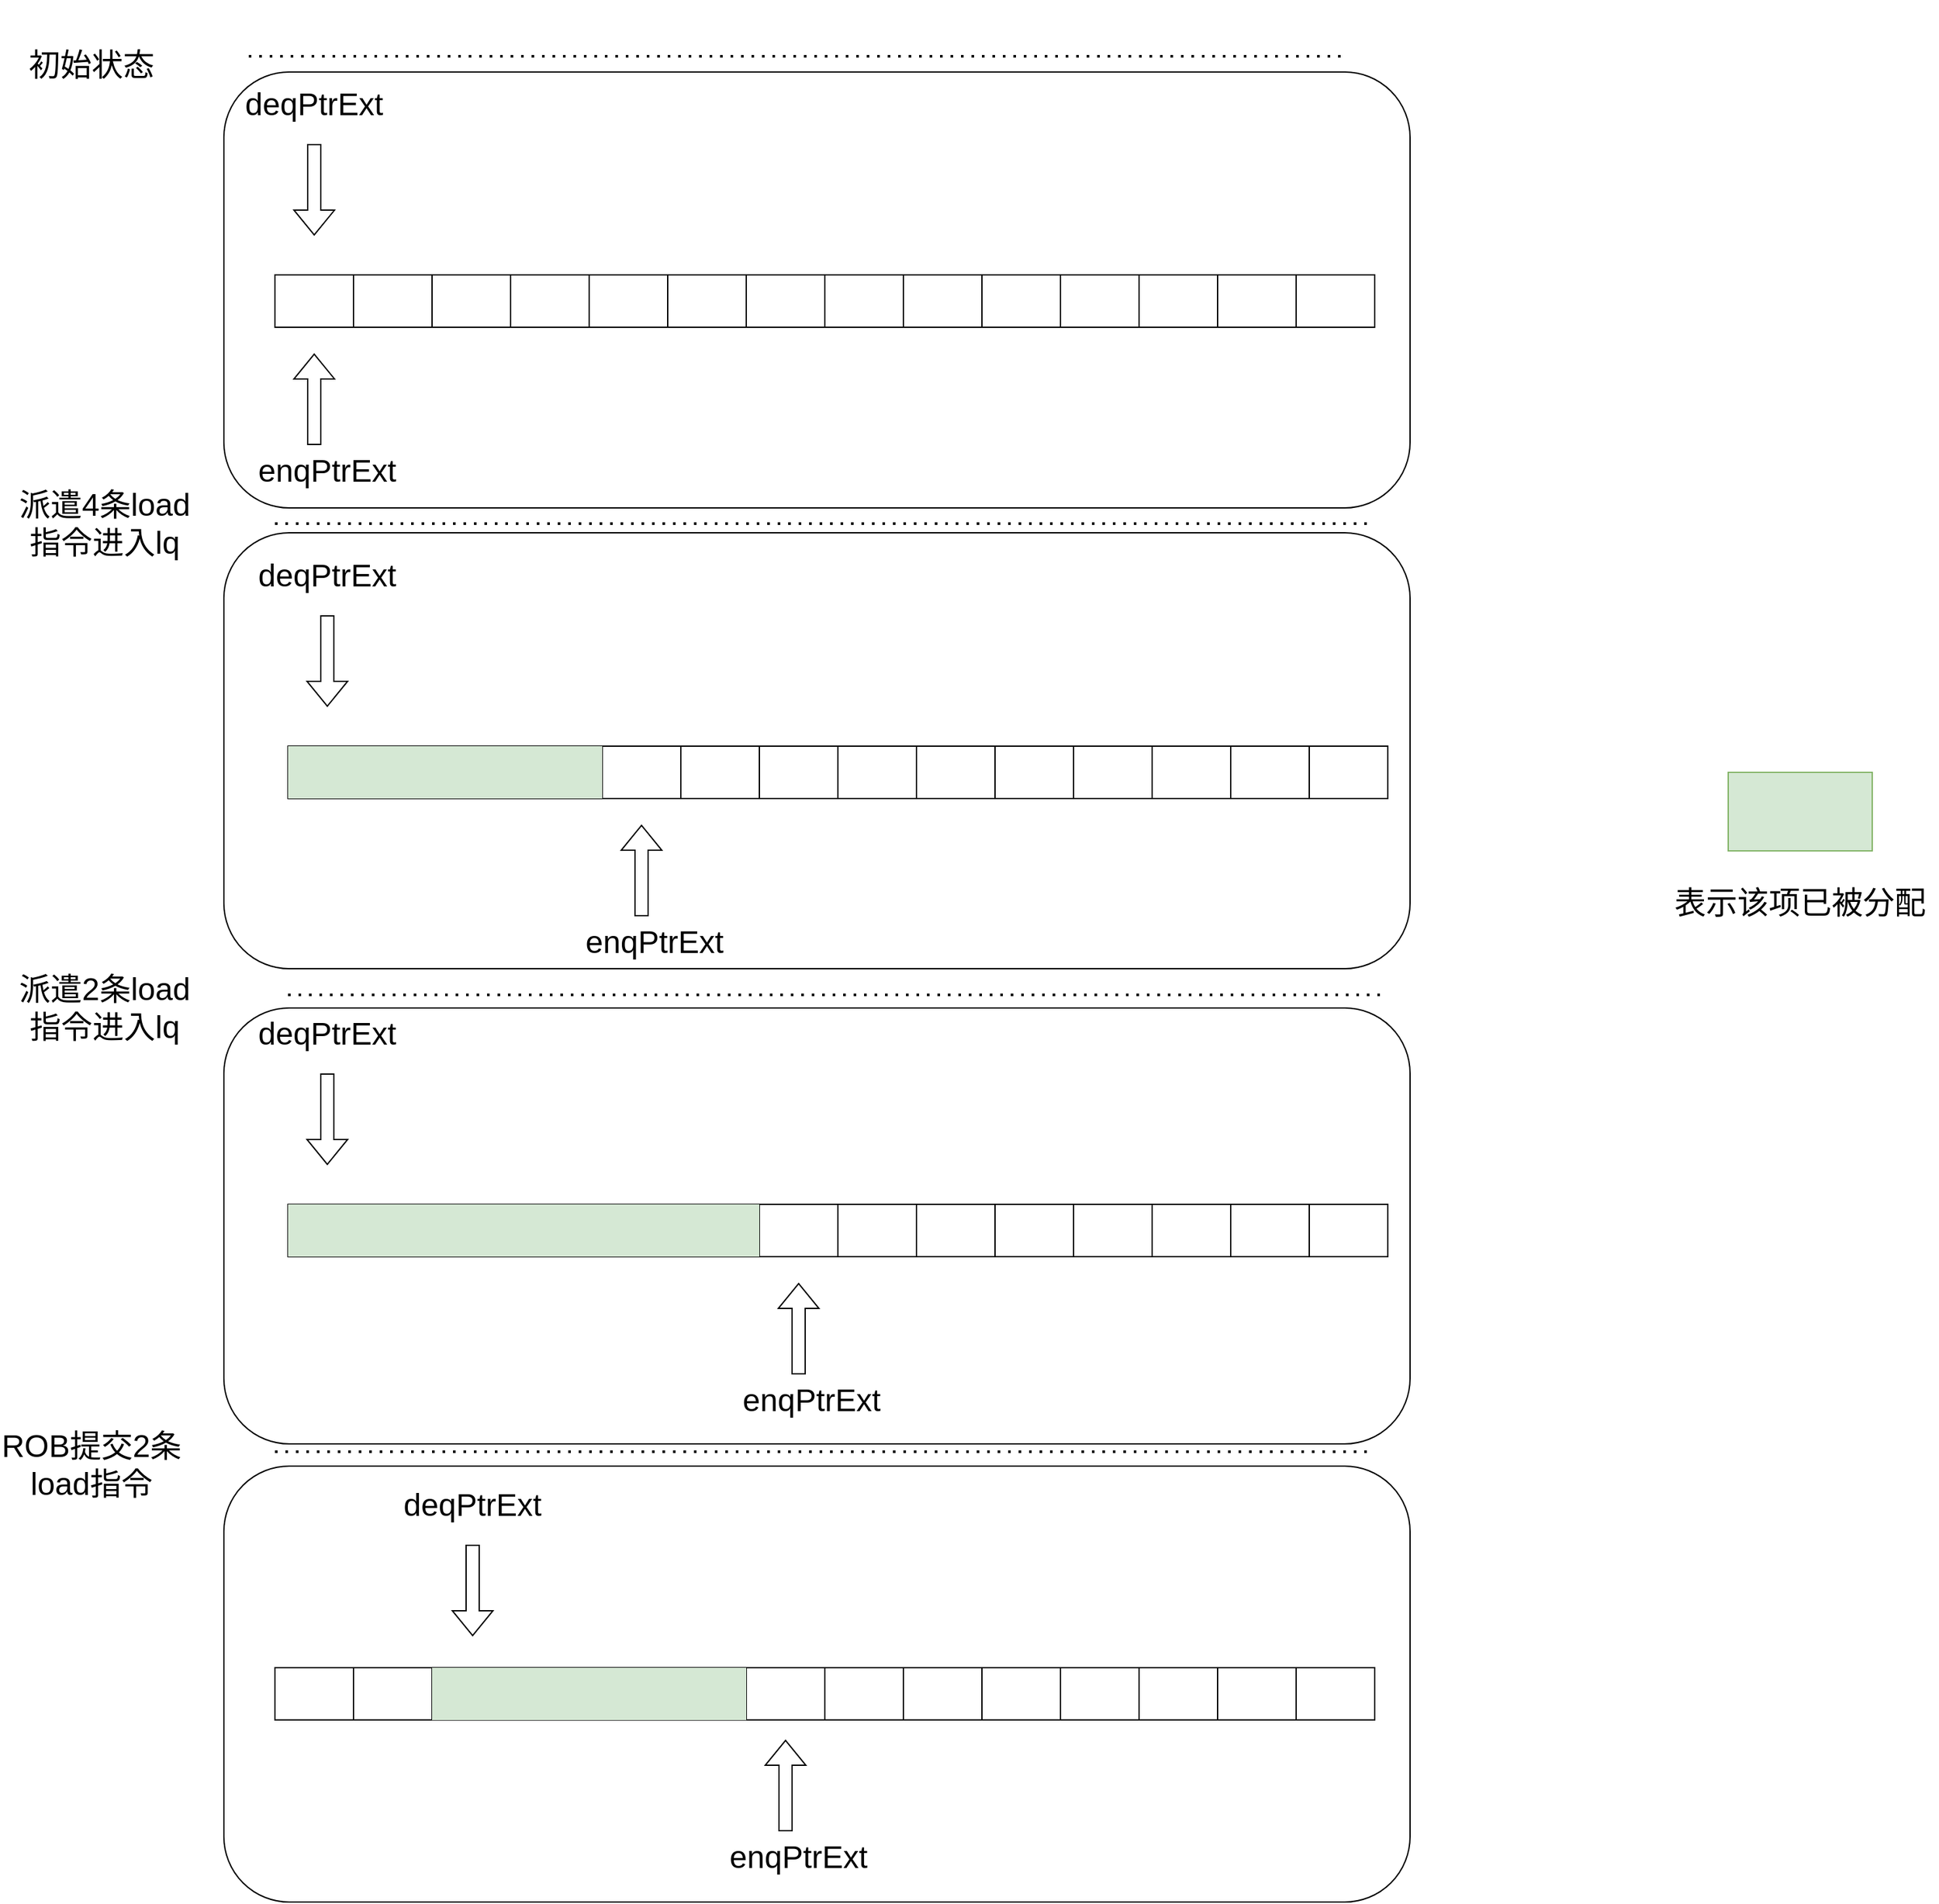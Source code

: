 <mxfile version="20.3.5" type="github">
  <diagram id="Lsw_fDYgIpaV166v-fXl" name="第 1 页">
    <mxGraphModel dx="2946" dy="1591" grid="0" gridSize="10" guides="1" tooltips="1" connect="1" arrows="1" fold="1" page="1" pageScale="1" pageWidth="2339" pageHeight="3300" math="0" shadow="0">
      <root>
        <mxCell id="0" />
        <mxCell id="1" parent="0" />
        <mxCell id="ylRBxWlj7SwvqX3XVw_r-153" value="" style="rounded=1;whiteSpace=wrap;html=1;fontSize=24;" vertex="1" parent="1">
          <mxGeometry x="361" y="1230" width="906" height="333" as="geometry" />
        </mxCell>
        <mxCell id="ylRBxWlj7SwvqX3XVw_r-152" value="" style="rounded=1;whiteSpace=wrap;html=1;fontSize=24;" vertex="1" parent="1">
          <mxGeometry x="361" y="880" width="906" height="333" as="geometry" />
        </mxCell>
        <mxCell id="ylRBxWlj7SwvqX3XVw_r-151" value="" style="rounded=1;whiteSpace=wrap;html=1;fontSize=24;" vertex="1" parent="1">
          <mxGeometry x="361" y="517" width="906" height="333" as="geometry" />
        </mxCell>
        <mxCell id="ylRBxWlj7SwvqX3XVw_r-150" value="" style="rounded=1;whiteSpace=wrap;html=1;fontSize=24;" vertex="1" parent="1">
          <mxGeometry x="361" y="165" width="906" height="333" as="geometry" />
        </mxCell>
        <mxCell id="ylRBxWlj7SwvqX3XVw_r-14" value="" style="shape=table;startSize=0;container=1;collapsible=0;childLayout=tableLayout;" vertex="1" parent="1">
          <mxGeometry x="400" y="320" width="840" height="40" as="geometry" />
        </mxCell>
        <mxCell id="ylRBxWlj7SwvqX3XVw_r-15" value="" style="shape=tableRow;horizontal=0;startSize=0;swimlaneHead=0;swimlaneBody=0;top=0;left=0;bottom=0;right=0;collapsible=0;dropTarget=0;fillColor=none;points=[[0,0.5],[1,0.5]];portConstraint=eastwest;" vertex="1" parent="ylRBxWlj7SwvqX3XVw_r-14">
          <mxGeometry width="840" height="40" as="geometry" />
        </mxCell>
        <mxCell id="ylRBxWlj7SwvqX3XVw_r-16" value="" style="shape=partialRectangle;html=1;whiteSpace=wrap;connectable=0;overflow=hidden;fillColor=none;top=0;left=0;bottom=0;right=0;pointerEvents=1;" vertex="1" parent="ylRBxWlj7SwvqX3XVw_r-15">
          <mxGeometry width="60" height="40" as="geometry">
            <mxRectangle width="60" height="40" as="alternateBounds" />
          </mxGeometry>
        </mxCell>
        <mxCell id="ylRBxWlj7SwvqX3XVw_r-17" value="" style="shape=partialRectangle;html=1;whiteSpace=wrap;connectable=0;overflow=hidden;fillColor=none;top=0;left=0;bottom=0;right=0;pointerEvents=1;" vertex="1" parent="ylRBxWlj7SwvqX3XVw_r-15">
          <mxGeometry x="60" width="60" height="40" as="geometry">
            <mxRectangle width="60" height="40" as="alternateBounds" />
          </mxGeometry>
        </mxCell>
        <mxCell id="ylRBxWlj7SwvqX3XVw_r-18" value="" style="shape=partialRectangle;html=1;whiteSpace=wrap;connectable=0;overflow=hidden;fillColor=none;top=0;left=0;bottom=0;right=0;pointerEvents=1;" vertex="1" parent="ylRBxWlj7SwvqX3XVw_r-15">
          <mxGeometry x="120" width="60" height="40" as="geometry">
            <mxRectangle width="60" height="40" as="alternateBounds" />
          </mxGeometry>
        </mxCell>
        <mxCell id="ylRBxWlj7SwvqX3XVw_r-19" value="" style="shape=partialRectangle;html=1;whiteSpace=wrap;connectable=0;overflow=hidden;fillColor=none;top=0;left=0;bottom=0;right=0;pointerEvents=1;" vertex="1" parent="ylRBxWlj7SwvqX3XVw_r-15">
          <mxGeometry x="180" width="60" height="40" as="geometry">
            <mxRectangle width="60" height="40" as="alternateBounds" />
          </mxGeometry>
        </mxCell>
        <mxCell id="ylRBxWlj7SwvqX3XVw_r-20" value="" style="shape=partialRectangle;html=1;whiteSpace=wrap;connectable=0;overflow=hidden;fillColor=none;top=0;left=0;bottom=0;right=0;pointerEvents=1;" vertex="1" parent="ylRBxWlj7SwvqX3XVw_r-15">
          <mxGeometry x="240" width="60" height="40" as="geometry">
            <mxRectangle width="60" height="40" as="alternateBounds" />
          </mxGeometry>
        </mxCell>
        <mxCell id="ylRBxWlj7SwvqX3XVw_r-21" value="" style="shape=partialRectangle;html=1;whiteSpace=wrap;connectable=0;overflow=hidden;fillColor=none;top=0;left=0;bottom=0;right=0;pointerEvents=1;" vertex="1" parent="ylRBxWlj7SwvqX3XVw_r-15">
          <mxGeometry x="300" width="60" height="40" as="geometry">
            <mxRectangle width="60" height="40" as="alternateBounds" />
          </mxGeometry>
        </mxCell>
        <mxCell id="ylRBxWlj7SwvqX3XVw_r-22" value="" style="shape=partialRectangle;html=1;whiteSpace=wrap;connectable=0;overflow=hidden;fillColor=none;top=0;left=0;bottom=0;right=0;pointerEvents=1;" vertex="1" parent="ylRBxWlj7SwvqX3XVw_r-15">
          <mxGeometry x="360" width="60" height="40" as="geometry">
            <mxRectangle width="60" height="40" as="alternateBounds" />
          </mxGeometry>
        </mxCell>
        <mxCell id="ylRBxWlj7SwvqX3XVw_r-23" value="" style="shape=partialRectangle;html=1;whiteSpace=wrap;connectable=0;overflow=hidden;fillColor=none;top=0;left=0;bottom=0;right=0;pointerEvents=1;" vertex="1" parent="ylRBxWlj7SwvqX3XVw_r-15">
          <mxGeometry x="420" width="60" height="40" as="geometry">
            <mxRectangle width="60" height="40" as="alternateBounds" />
          </mxGeometry>
        </mxCell>
        <mxCell id="ylRBxWlj7SwvqX3XVw_r-24" value="" style="shape=partialRectangle;html=1;whiteSpace=wrap;connectable=0;overflow=hidden;fillColor=none;top=0;left=0;bottom=0;right=0;pointerEvents=1;" vertex="1" parent="ylRBxWlj7SwvqX3XVw_r-15">
          <mxGeometry x="480" width="60" height="40" as="geometry">
            <mxRectangle width="60" height="40" as="alternateBounds" />
          </mxGeometry>
        </mxCell>
        <mxCell id="ylRBxWlj7SwvqX3XVw_r-25" value="" style="shape=partialRectangle;html=1;whiteSpace=wrap;connectable=0;overflow=hidden;fillColor=none;top=0;left=0;bottom=0;right=0;pointerEvents=1;" vertex="1" parent="ylRBxWlj7SwvqX3XVw_r-15">
          <mxGeometry x="540" width="60" height="40" as="geometry">
            <mxRectangle width="60" height="40" as="alternateBounds" />
          </mxGeometry>
        </mxCell>
        <mxCell id="ylRBxWlj7SwvqX3XVw_r-26" value="" style="shape=partialRectangle;html=1;whiteSpace=wrap;connectable=0;overflow=hidden;fillColor=none;top=0;left=0;bottom=0;right=0;pointerEvents=1;" vertex="1" parent="ylRBxWlj7SwvqX3XVw_r-15">
          <mxGeometry x="600" width="60" height="40" as="geometry">
            <mxRectangle width="60" height="40" as="alternateBounds" />
          </mxGeometry>
        </mxCell>
        <mxCell id="ylRBxWlj7SwvqX3XVw_r-27" value="" style="shape=partialRectangle;html=1;whiteSpace=wrap;connectable=0;overflow=hidden;fillColor=none;top=0;left=0;bottom=0;right=0;pointerEvents=1;" vertex="1" parent="ylRBxWlj7SwvqX3XVw_r-15">
          <mxGeometry x="660" width="60" height="40" as="geometry">
            <mxRectangle width="60" height="40" as="alternateBounds" />
          </mxGeometry>
        </mxCell>
        <mxCell id="ylRBxWlj7SwvqX3XVw_r-28" value="" style="shape=partialRectangle;html=1;whiteSpace=wrap;connectable=0;overflow=hidden;fillColor=none;top=0;left=0;bottom=0;right=0;pointerEvents=1;" vertex="1" parent="ylRBxWlj7SwvqX3XVw_r-15">
          <mxGeometry x="720" width="60" height="40" as="geometry">
            <mxRectangle width="60" height="40" as="alternateBounds" />
          </mxGeometry>
        </mxCell>
        <mxCell id="ylRBxWlj7SwvqX3XVw_r-29" value="" style="shape=partialRectangle;html=1;whiteSpace=wrap;connectable=0;overflow=hidden;fillColor=none;top=0;left=0;bottom=0;right=0;pointerEvents=1;" vertex="1" parent="ylRBxWlj7SwvqX3XVw_r-15">
          <mxGeometry x="780" width="60" height="40" as="geometry">
            <mxRectangle width="60" height="40" as="alternateBounds" />
          </mxGeometry>
        </mxCell>
        <mxCell id="ylRBxWlj7SwvqX3XVw_r-30" value="" style="shape=flexArrow;endArrow=classic;html=1;rounded=0;" edge="1" parent="1">
          <mxGeometry width="50" height="50" relative="1" as="geometry">
            <mxPoint x="430" y="450" as="sourcePoint" />
            <mxPoint x="430" y="380" as="targetPoint" />
          </mxGeometry>
        </mxCell>
        <mxCell id="ylRBxWlj7SwvqX3XVw_r-31" value="&lt;font style=&quot;font-size: 24px;&quot;&gt;enqPtrExt&lt;/font&gt;" style="text;html=1;strokeColor=none;fillColor=none;align=center;verticalAlign=middle;whiteSpace=wrap;rounded=0;" vertex="1" parent="1">
          <mxGeometry x="380" y="450" width="120" height="40" as="geometry" />
        </mxCell>
        <mxCell id="ylRBxWlj7SwvqX3XVw_r-35" value="" style="group" vertex="1" connectable="0" parent="1">
          <mxGeometry x="370" y="170" width="120" height="120" as="geometry" />
        </mxCell>
        <mxCell id="ylRBxWlj7SwvqX3XVw_r-33" value="" style="shape=flexArrow;endArrow=classic;html=1;rounded=0;fontSize=24;" edge="1" parent="ylRBxWlj7SwvqX3XVw_r-35">
          <mxGeometry width="50" height="50" relative="1" as="geometry">
            <mxPoint x="60" y="50" as="sourcePoint" />
            <mxPoint x="60" y="120" as="targetPoint" />
          </mxGeometry>
        </mxCell>
        <mxCell id="ylRBxWlj7SwvqX3XVw_r-34" value="&lt;font style=&quot;font-size: 24px;&quot;&gt;deqPtrExt&lt;/font&gt;" style="text;html=1;strokeColor=none;fillColor=none;align=center;verticalAlign=middle;whiteSpace=wrap;rounded=0;" vertex="1" parent="ylRBxWlj7SwvqX3XVw_r-35">
          <mxGeometry width="120" height="40" as="geometry" />
        </mxCell>
        <mxCell id="ylRBxWlj7SwvqX3XVw_r-36" value="" style="shape=table;startSize=0;container=1;collapsible=0;childLayout=tableLayout;" vertex="1" parent="1">
          <mxGeometry x="410" y="680" width="840" height="40" as="geometry" />
        </mxCell>
        <mxCell id="ylRBxWlj7SwvqX3XVw_r-37" value="" style="shape=tableRow;horizontal=0;startSize=0;swimlaneHead=0;swimlaneBody=0;top=0;left=0;bottom=0;right=0;collapsible=0;dropTarget=0;fillColor=none;points=[[0,0.5],[1,0.5]];portConstraint=eastwest;" vertex="1" parent="ylRBxWlj7SwvqX3XVw_r-36">
          <mxGeometry width="840" height="40" as="geometry" />
        </mxCell>
        <mxCell id="ylRBxWlj7SwvqX3XVw_r-38" value="" style="shape=partialRectangle;html=1;whiteSpace=wrap;connectable=0;overflow=hidden;fillColor=#d5e8d4;top=0;left=0;bottom=0;right=0;pointerEvents=1;strokeColor=#82b366;" vertex="1" parent="ylRBxWlj7SwvqX3XVw_r-37">
          <mxGeometry width="60" height="40" as="geometry">
            <mxRectangle width="60" height="40" as="alternateBounds" />
          </mxGeometry>
        </mxCell>
        <mxCell id="ylRBxWlj7SwvqX3XVw_r-39" value="" style="shape=partialRectangle;html=1;whiteSpace=wrap;connectable=0;overflow=hidden;fillColor=#d5e8d4;top=0;left=0;bottom=0;right=0;pointerEvents=1;strokeColor=#82b366;" vertex="1" parent="ylRBxWlj7SwvqX3XVw_r-37">
          <mxGeometry x="60" width="60" height="40" as="geometry">
            <mxRectangle width="60" height="40" as="alternateBounds" />
          </mxGeometry>
        </mxCell>
        <mxCell id="ylRBxWlj7SwvqX3XVw_r-40" value="" style="shape=partialRectangle;html=1;whiteSpace=wrap;connectable=0;overflow=hidden;fillColor=#d5e8d4;top=0;left=0;bottom=0;right=0;pointerEvents=1;strokeColor=#82b366;" vertex="1" parent="ylRBxWlj7SwvqX3XVw_r-37">
          <mxGeometry x="120" width="60" height="40" as="geometry">
            <mxRectangle width="60" height="40" as="alternateBounds" />
          </mxGeometry>
        </mxCell>
        <mxCell id="ylRBxWlj7SwvqX3XVw_r-41" value="" style="shape=partialRectangle;html=1;whiteSpace=wrap;connectable=0;overflow=hidden;fillColor=#d5e8d4;top=0;left=0;bottom=0;right=0;pointerEvents=1;strokeColor=#82b366;" vertex="1" parent="ylRBxWlj7SwvqX3XVw_r-37">
          <mxGeometry x="180" width="60" height="40" as="geometry">
            <mxRectangle width="60" height="40" as="alternateBounds" />
          </mxGeometry>
        </mxCell>
        <mxCell id="ylRBxWlj7SwvqX3XVw_r-42" value="" style="shape=partialRectangle;html=1;whiteSpace=wrap;connectable=0;overflow=hidden;fillColor=none;top=0;left=0;bottom=0;right=0;pointerEvents=1;" vertex="1" parent="ylRBxWlj7SwvqX3XVw_r-37">
          <mxGeometry x="240" width="60" height="40" as="geometry">
            <mxRectangle width="60" height="40" as="alternateBounds" />
          </mxGeometry>
        </mxCell>
        <mxCell id="ylRBxWlj7SwvqX3XVw_r-43" value="" style="shape=partialRectangle;html=1;whiteSpace=wrap;connectable=0;overflow=hidden;fillColor=none;top=0;left=0;bottom=0;right=0;pointerEvents=1;" vertex="1" parent="ylRBxWlj7SwvqX3XVw_r-37">
          <mxGeometry x="300" width="60" height="40" as="geometry">
            <mxRectangle width="60" height="40" as="alternateBounds" />
          </mxGeometry>
        </mxCell>
        <mxCell id="ylRBxWlj7SwvqX3XVw_r-44" value="" style="shape=partialRectangle;html=1;whiteSpace=wrap;connectable=0;overflow=hidden;fillColor=none;top=0;left=0;bottom=0;right=0;pointerEvents=1;" vertex="1" parent="ylRBxWlj7SwvqX3XVw_r-37">
          <mxGeometry x="360" width="60" height="40" as="geometry">
            <mxRectangle width="60" height="40" as="alternateBounds" />
          </mxGeometry>
        </mxCell>
        <mxCell id="ylRBxWlj7SwvqX3XVw_r-45" value="" style="shape=partialRectangle;html=1;whiteSpace=wrap;connectable=0;overflow=hidden;fillColor=none;top=0;left=0;bottom=0;right=0;pointerEvents=1;" vertex="1" parent="ylRBxWlj7SwvqX3XVw_r-37">
          <mxGeometry x="420" width="60" height="40" as="geometry">
            <mxRectangle width="60" height="40" as="alternateBounds" />
          </mxGeometry>
        </mxCell>
        <mxCell id="ylRBxWlj7SwvqX3XVw_r-46" value="" style="shape=partialRectangle;html=1;whiteSpace=wrap;connectable=0;overflow=hidden;fillColor=none;top=0;left=0;bottom=0;right=0;pointerEvents=1;" vertex="1" parent="ylRBxWlj7SwvqX3XVw_r-37">
          <mxGeometry x="480" width="60" height="40" as="geometry">
            <mxRectangle width="60" height="40" as="alternateBounds" />
          </mxGeometry>
        </mxCell>
        <mxCell id="ylRBxWlj7SwvqX3XVw_r-47" value="" style="shape=partialRectangle;html=1;whiteSpace=wrap;connectable=0;overflow=hidden;fillColor=none;top=0;left=0;bottom=0;right=0;pointerEvents=1;" vertex="1" parent="ylRBxWlj7SwvqX3XVw_r-37">
          <mxGeometry x="540" width="60" height="40" as="geometry">
            <mxRectangle width="60" height="40" as="alternateBounds" />
          </mxGeometry>
        </mxCell>
        <mxCell id="ylRBxWlj7SwvqX3XVw_r-48" value="" style="shape=partialRectangle;html=1;whiteSpace=wrap;connectable=0;overflow=hidden;fillColor=none;top=0;left=0;bottom=0;right=0;pointerEvents=1;" vertex="1" parent="ylRBxWlj7SwvqX3XVw_r-37">
          <mxGeometry x="600" width="60" height="40" as="geometry">
            <mxRectangle width="60" height="40" as="alternateBounds" />
          </mxGeometry>
        </mxCell>
        <mxCell id="ylRBxWlj7SwvqX3XVw_r-49" value="" style="shape=partialRectangle;html=1;whiteSpace=wrap;connectable=0;overflow=hidden;fillColor=none;top=0;left=0;bottom=0;right=0;pointerEvents=1;" vertex="1" parent="ylRBxWlj7SwvqX3XVw_r-37">
          <mxGeometry x="660" width="60" height="40" as="geometry">
            <mxRectangle width="60" height="40" as="alternateBounds" />
          </mxGeometry>
        </mxCell>
        <mxCell id="ylRBxWlj7SwvqX3XVw_r-50" value="" style="shape=partialRectangle;html=1;whiteSpace=wrap;connectable=0;overflow=hidden;fillColor=none;top=0;left=0;bottom=0;right=0;pointerEvents=1;" vertex="1" parent="ylRBxWlj7SwvqX3XVw_r-37">
          <mxGeometry x="720" width="60" height="40" as="geometry">
            <mxRectangle width="60" height="40" as="alternateBounds" />
          </mxGeometry>
        </mxCell>
        <mxCell id="ylRBxWlj7SwvqX3XVw_r-51" value="" style="shape=partialRectangle;html=1;whiteSpace=wrap;connectable=0;overflow=hidden;fillColor=none;top=0;left=0;bottom=0;right=0;pointerEvents=1;" vertex="1" parent="ylRBxWlj7SwvqX3XVw_r-37">
          <mxGeometry x="780" width="60" height="40" as="geometry">
            <mxRectangle width="60" height="40" as="alternateBounds" />
          </mxGeometry>
        </mxCell>
        <mxCell id="ylRBxWlj7SwvqX3XVw_r-52" value="" style="shape=flexArrow;endArrow=classic;html=1;rounded=0;" edge="1" parent="1">
          <mxGeometry width="50" height="50" relative="1" as="geometry">
            <mxPoint x="680" y="810" as="sourcePoint" />
            <mxPoint x="680" y="740" as="targetPoint" />
          </mxGeometry>
        </mxCell>
        <mxCell id="ylRBxWlj7SwvqX3XVw_r-53" value="&lt;font style=&quot;font-size: 24px;&quot;&gt;enqPtrExt&lt;/font&gt;" style="text;html=1;strokeColor=none;fillColor=none;align=center;verticalAlign=middle;whiteSpace=wrap;rounded=0;" vertex="1" parent="1">
          <mxGeometry x="630" y="810" width="120" height="40" as="geometry" />
        </mxCell>
        <mxCell id="ylRBxWlj7SwvqX3XVw_r-54" value="" style="group" vertex="1" connectable="0" parent="1">
          <mxGeometry x="380" y="530" width="120" height="120" as="geometry" />
        </mxCell>
        <mxCell id="ylRBxWlj7SwvqX3XVw_r-55" value="" style="shape=flexArrow;endArrow=classic;html=1;rounded=0;fontSize=24;" edge="1" parent="ylRBxWlj7SwvqX3XVw_r-54">
          <mxGeometry width="50" height="50" relative="1" as="geometry">
            <mxPoint x="60" y="50" as="sourcePoint" />
            <mxPoint x="60" y="120" as="targetPoint" />
          </mxGeometry>
        </mxCell>
        <mxCell id="ylRBxWlj7SwvqX3XVw_r-56" value="&lt;font style=&quot;font-size: 24px;&quot;&gt;deqPtrExt&lt;/font&gt;" style="text;html=1;strokeColor=none;fillColor=none;align=center;verticalAlign=middle;whiteSpace=wrap;rounded=0;" vertex="1" parent="ylRBxWlj7SwvqX3XVw_r-54">
          <mxGeometry width="120" height="40" as="geometry" />
        </mxCell>
        <mxCell id="ylRBxWlj7SwvqX3XVw_r-57" value="" style="endArrow=none;dashed=1;html=1;dashPattern=1 3;strokeWidth=2;rounded=0;fontSize=24;" edge="1" parent="1">
          <mxGeometry width="50" height="50" relative="1" as="geometry">
            <mxPoint x="400" y="510" as="sourcePoint" />
            <mxPoint x="1240" y="510" as="targetPoint" />
          </mxGeometry>
        </mxCell>
        <mxCell id="ylRBxWlj7SwvqX3XVw_r-58" value="" style="shape=table;startSize=0;container=1;collapsible=0;childLayout=tableLayout;" vertex="1" parent="1">
          <mxGeometry x="410" y="1030" width="840" height="40" as="geometry" />
        </mxCell>
        <mxCell id="ylRBxWlj7SwvqX3XVw_r-59" value="" style="shape=tableRow;horizontal=0;startSize=0;swimlaneHead=0;swimlaneBody=0;top=0;left=0;bottom=0;right=0;collapsible=0;dropTarget=0;fillColor=none;points=[[0,0.5],[1,0.5]];portConstraint=eastwest;" vertex="1" parent="ylRBxWlj7SwvqX3XVw_r-58">
          <mxGeometry width="840" height="40" as="geometry" />
        </mxCell>
        <mxCell id="ylRBxWlj7SwvqX3XVw_r-60" value="" style="shape=partialRectangle;html=1;whiteSpace=wrap;connectable=0;overflow=hidden;fillColor=#d5e8d4;top=0;left=0;bottom=0;right=0;pointerEvents=1;strokeColor=#82b366;" vertex="1" parent="ylRBxWlj7SwvqX3XVw_r-59">
          <mxGeometry width="60" height="40" as="geometry">
            <mxRectangle width="60" height="40" as="alternateBounds" />
          </mxGeometry>
        </mxCell>
        <mxCell id="ylRBxWlj7SwvqX3XVw_r-61" value="" style="shape=partialRectangle;html=1;whiteSpace=wrap;connectable=0;overflow=hidden;fillColor=#d5e8d4;top=0;left=0;bottom=0;right=0;pointerEvents=1;strokeColor=#82b366;" vertex="1" parent="ylRBxWlj7SwvqX3XVw_r-59">
          <mxGeometry x="60" width="60" height="40" as="geometry">
            <mxRectangle width="60" height="40" as="alternateBounds" />
          </mxGeometry>
        </mxCell>
        <mxCell id="ylRBxWlj7SwvqX3XVw_r-62" value="" style="shape=partialRectangle;html=1;whiteSpace=wrap;connectable=0;overflow=hidden;fillColor=#d5e8d4;top=0;left=0;bottom=0;right=0;pointerEvents=1;strokeColor=#82b366;" vertex="1" parent="ylRBxWlj7SwvqX3XVw_r-59">
          <mxGeometry x="120" width="60" height="40" as="geometry">
            <mxRectangle width="60" height="40" as="alternateBounds" />
          </mxGeometry>
        </mxCell>
        <mxCell id="ylRBxWlj7SwvqX3XVw_r-63" value="" style="shape=partialRectangle;html=1;whiteSpace=wrap;connectable=0;overflow=hidden;fillColor=#d5e8d4;top=0;left=0;bottom=0;right=0;pointerEvents=1;strokeColor=#82b366;" vertex="1" parent="ylRBxWlj7SwvqX3XVw_r-59">
          <mxGeometry x="180" width="60" height="40" as="geometry">
            <mxRectangle width="60" height="40" as="alternateBounds" />
          </mxGeometry>
        </mxCell>
        <mxCell id="ylRBxWlj7SwvqX3XVw_r-64" value="" style="shape=partialRectangle;html=1;whiteSpace=wrap;connectable=0;overflow=hidden;fillColor=#d5e8d4;top=0;left=0;bottom=0;right=0;pointerEvents=1;strokeColor=#82b366;" vertex="1" parent="ylRBxWlj7SwvqX3XVw_r-59">
          <mxGeometry x="240" width="60" height="40" as="geometry">
            <mxRectangle width="60" height="40" as="alternateBounds" />
          </mxGeometry>
        </mxCell>
        <mxCell id="ylRBxWlj7SwvqX3XVw_r-65" value="" style="shape=partialRectangle;html=1;whiteSpace=wrap;connectable=0;overflow=hidden;fillColor=#d5e8d4;top=0;left=0;bottom=0;right=0;pointerEvents=1;strokeColor=#82b366;" vertex="1" parent="ylRBxWlj7SwvqX3XVw_r-59">
          <mxGeometry x="300" width="60" height="40" as="geometry">
            <mxRectangle width="60" height="40" as="alternateBounds" />
          </mxGeometry>
        </mxCell>
        <mxCell id="ylRBxWlj7SwvqX3XVw_r-66" value="" style="shape=partialRectangle;html=1;whiteSpace=wrap;connectable=0;overflow=hidden;fillColor=none;top=0;left=0;bottom=0;right=0;pointerEvents=1;" vertex="1" parent="ylRBxWlj7SwvqX3XVw_r-59">
          <mxGeometry x="360" width="60" height="40" as="geometry">
            <mxRectangle width="60" height="40" as="alternateBounds" />
          </mxGeometry>
        </mxCell>
        <mxCell id="ylRBxWlj7SwvqX3XVw_r-67" value="" style="shape=partialRectangle;html=1;whiteSpace=wrap;connectable=0;overflow=hidden;fillColor=none;top=0;left=0;bottom=0;right=0;pointerEvents=1;" vertex="1" parent="ylRBxWlj7SwvqX3XVw_r-59">
          <mxGeometry x="420" width="60" height="40" as="geometry">
            <mxRectangle width="60" height="40" as="alternateBounds" />
          </mxGeometry>
        </mxCell>
        <mxCell id="ylRBxWlj7SwvqX3XVw_r-68" value="" style="shape=partialRectangle;html=1;whiteSpace=wrap;connectable=0;overflow=hidden;fillColor=none;top=0;left=0;bottom=0;right=0;pointerEvents=1;" vertex="1" parent="ylRBxWlj7SwvqX3XVw_r-59">
          <mxGeometry x="480" width="60" height="40" as="geometry">
            <mxRectangle width="60" height="40" as="alternateBounds" />
          </mxGeometry>
        </mxCell>
        <mxCell id="ylRBxWlj7SwvqX3XVw_r-69" value="" style="shape=partialRectangle;html=1;whiteSpace=wrap;connectable=0;overflow=hidden;fillColor=none;top=0;left=0;bottom=0;right=0;pointerEvents=1;" vertex="1" parent="ylRBxWlj7SwvqX3XVw_r-59">
          <mxGeometry x="540" width="60" height="40" as="geometry">
            <mxRectangle width="60" height="40" as="alternateBounds" />
          </mxGeometry>
        </mxCell>
        <mxCell id="ylRBxWlj7SwvqX3XVw_r-70" value="" style="shape=partialRectangle;html=1;whiteSpace=wrap;connectable=0;overflow=hidden;fillColor=none;top=0;left=0;bottom=0;right=0;pointerEvents=1;" vertex="1" parent="ylRBxWlj7SwvqX3XVw_r-59">
          <mxGeometry x="600" width="60" height="40" as="geometry">
            <mxRectangle width="60" height="40" as="alternateBounds" />
          </mxGeometry>
        </mxCell>
        <mxCell id="ylRBxWlj7SwvqX3XVw_r-71" value="" style="shape=partialRectangle;html=1;whiteSpace=wrap;connectable=0;overflow=hidden;fillColor=none;top=0;left=0;bottom=0;right=0;pointerEvents=1;" vertex="1" parent="ylRBxWlj7SwvqX3XVw_r-59">
          <mxGeometry x="660" width="60" height="40" as="geometry">
            <mxRectangle width="60" height="40" as="alternateBounds" />
          </mxGeometry>
        </mxCell>
        <mxCell id="ylRBxWlj7SwvqX3XVw_r-72" value="" style="shape=partialRectangle;html=1;whiteSpace=wrap;connectable=0;overflow=hidden;fillColor=none;top=0;left=0;bottom=0;right=0;pointerEvents=1;" vertex="1" parent="ylRBxWlj7SwvqX3XVw_r-59">
          <mxGeometry x="720" width="60" height="40" as="geometry">
            <mxRectangle width="60" height="40" as="alternateBounds" />
          </mxGeometry>
        </mxCell>
        <mxCell id="ylRBxWlj7SwvqX3XVw_r-73" value="" style="shape=partialRectangle;html=1;whiteSpace=wrap;connectable=0;overflow=hidden;fillColor=none;top=0;left=0;bottom=0;right=0;pointerEvents=1;" vertex="1" parent="ylRBxWlj7SwvqX3XVw_r-59">
          <mxGeometry x="780" width="60" height="40" as="geometry">
            <mxRectangle width="60" height="40" as="alternateBounds" />
          </mxGeometry>
        </mxCell>
        <mxCell id="ylRBxWlj7SwvqX3XVw_r-74" value="" style="shape=flexArrow;endArrow=classic;html=1;rounded=0;" edge="1" parent="1">
          <mxGeometry width="50" height="50" relative="1" as="geometry">
            <mxPoint x="800" y="1160" as="sourcePoint" />
            <mxPoint x="800" y="1090" as="targetPoint" />
          </mxGeometry>
        </mxCell>
        <mxCell id="ylRBxWlj7SwvqX3XVw_r-75" value="&lt;font style=&quot;font-size: 24px;&quot;&gt;enqPtrExt&lt;/font&gt;" style="text;html=1;strokeColor=none;fillColor=none;align=center;verticalAlign=middle;whiteSpace=wrap;rounded=0;" vertex="1" parent="1">
          <mxGeometry x="750" y="1160" width="120" height="40" as="geometry" />
        </mxCell>
        <mxCell id="ylRBxWlj7SwvqX3XVw_r-76" value="" style="group" vertex="1" connectable="0" parent="1">
          <mxGeometry x="380" y="880" width="120" height="120" as="geometry" />
        </mxCell>
        <mxCell id="ylRBxWlj7SwvqX3XVw_r-77" value="" style="shape=flexArrow;endArrow=classic;html=1;rounded=0;fontSize=24;" edge="1" parent="ylRBxWlj7SwvqX3XVw_r-76">
          <mxGeometry width="50" height="50" relative="1" as="geometry">
            <mxPoint x="60" y="50" as="sourcePoint" />
            <mxPoint x="60" y="120" as="targetPoint" />
          </mxGeometry>
        </mxCell>
        <mxCell id="ylRBxWlj7SwvqX3XVw_r-78" value="&lt;font style=&quot;font-size: 24px;&quot;&gt;deqPtrExt&lt;/font&gt;" style="text;html=1;strokeColor=none;fillColor=none;align=center;verticalAlign=middle;whiteSpace=wrap;rounded=0;" vertex="1" parent="ylRBxWlj7SwvqX3XVw_r-76">
          <mxGeometry width="120" height="40" as="geometry" />
        </mxCell>
        <mxCell id="ylRBxWlj7SwvqX3XVw_r-79" value="" style="endArrow=none;dashed=1;html=1;dashPattern=1 3;strokeWidth=2;rounded=0;fontSize=24;" edge="1" parent="1">
          <mxGeometry width="50" height="50" relative="1" as="geometry">
            <mxPoint x="410" y="870" as="sourcePoint" />
            <mxPoint x="1250" y="870" as="targetPoint" />
          </mxGeometry>
        </mxCell>
        <mxCell id="ylRBxWlj7SwvqX3XVw_r-80" value="派遣4条load指令进入lq" style="text;html=1;strokeColor=none;fillColor=none;align=center;verticalAlign=middle;whiteSpace=wrap;rounded=0;fontSize=24;" vertex="1" parent="1">
          <mxGeometry x="200" y="460" width="140" height="100" as="geometry" />
        </mxCell>
        <mxCell id="ylRBxWlj7SwvqX3XVw_r-81" value="派遣2条load指令进入lq" style="text;html=1;strokeColor=none;fillColor=none;align=center;verticalAlign=middle;whiteSpace=wrap;rounded=0;fontSize=24;" vertex="1" parent="1">
          <mxGeometry x="200" y="830" width="140" height="100" as="geometry" />
        </mxCell>
        <mxCell id="ylRBxWlj7SwvqX3XVw_r-123" value="" style="shape=flexArrow;endArrow=classic;html=1;rounded=0;" edge="1" parent="1">
          <mxGeometry width="50" height="50" relative="1" as="geometry">
            <mxPoint x="790" y="1509" as="sourcePoint" />
            <mxPoint x="790" y="1439" as="targetPoint" />
          </mxGeometry>
        </mxCell>
        <mxCell id="ylRBxWlj7SwvqX3XVw_r-124" value="&lt;font style=&quot;font-size: 24px;&quot;&gt;enqPtrExt&lt;/font&gt;" style="text;html=1;strokeColor=none;fillColor=none;align=center;verticalAlign=middle;whiteSpace=wrap;rounded=0;" vertex="1" parent="1">
          <mxGeometry x="740" y="1509" width="120" height="40" as="geometry" />
        </mxCell>
        <mxCell id="ylRBxWlj7SwvqX3XVw_r-125" value="" style="group" vertex="1" connectable="0" parent="1">
          <mxGeometry x="491" y="1240" width="120" height="120" as="geometry" />
        </mxCell>
        <mxCell id="ylRBxWlj7SwvqX3XVw_r-126" value="" style="shape=flexArrow;endArrow=classic;html=1;rounded=0;fontSize=24;" edge="1" parent="ylRBxWlj7SwvqX3XVw_r-125">
          <mxGeometry width="50" height="50" relative="1" as="geometry">
            <mxPoint x="60" y="50" as="sourcePoint" />
            <mxPoint x="60" y="120" as="targetPoint" />
          </mxGeometry>
        </mxCell>
        <mxCell id="ylRBxWlj7SwvqX3XVw_r-127" value="&lt;font style=&quot;font-size: 24px;&quot;&gt;deqPtrExt&lt;/font&gt;" style="text;html=1;strokeColor=none;fillColor=none;align=center;verticalAlign=middle;whiteSpace=wrap;rounded=0;" vertex="1" parent="ylRBxWlj7SwvqX3XVw_r-125">
          <mxGeometry width="120" height="40" as="geometry" />
        </mxCell>
        <mxCell id="ylRBxWlj7SwvqX3XVw_r-128" value="" style="endArrow=none;dashed=1;html=1;dashPattern=1 3;strokeWidth=2;rounded=0;fontSize=24;" edge="1" parent="1">
          <mxGeometry width="50" height="50" relative="1" as="geometry">
            <mxPoint x="400" y="1219" as="sourcePoint" />
            <mxPoint x="1240" y="1219" as="targetPoint" />
          </mxGeometry>
        </mxCell>
        <mxCell id="ylRBxWlj7SwvqX3XVw_r-129" value="ROB提交2条load指令" style="text;html=1;strokeColor=none;fillColor=none;align=center;verticalAlign=middle;whiteSpace=wrap;rounded=0;fontSize=24;" vertex="1" parent="1">
          <mxGeometry x="190" y="1179" width="140" height="100" as="geometry" />
        </mxCell>
        <mxCell id="ylRBxWlj7SwvqX3XVw_r-130" value="初始状态" style="text;html=1;strokeColor=none;fillColor=none;align=center;verticalAlign=middle;whiteSpace=wrap;rounded=0;fontSize=24;" vertex="1" parent="1">
          <mxGeometry x="190" y="110" width="140" height="100" as="geometry" />
        </mxCell>
        <mxCell id="ylRBxWlj7SwvqX3XVw_r-131" value="" style="rounded=0;whiteSpace=wrap;html=1;fontSize=24;fillColor=#d5e8d4;strokeColor=#82b366;" vertex="1" parent="1">
          <mxGeometry x="1510" y="700" width="110" height="60" as="geometry" />
        </mxCell>
        <mxCell id="ylRBxWlj7SwvqX3XVw_r-132" value="表示该项已被分配" style="text;html=1;strokeColor=none;fillColor=none;align=center;verticalAlign=middle;whiteSpace=wrap;rounded=0;fontSize=24;" vertex="1" parent="1">
          <mxGeometry x="1460" y="770" width="210" height="60" as="geometry" />
        </mxCell>
        <mxCell id="ylRBxWlj7SwvqX3XVw_r-133" value="" style="endArrow=none;dashed=1;html=1;dashPattern=1 3;strokeWidth=2;rounded=0;fontSize=24;" edge="1" parent="1">
          <mxGeometry width="50" height="50" relative="1" as="geometry">
            <mxPoint x="380" y="153" as="sourcePoint" />
            <mxPoint x="1220" y="153" as="targetPoint" />
          </mxGeometry>
        </mxCell>
        <mxCell id="ylRBxWlj7SwvqX3XVw_r-134" value="" style="shape=table;startSize=0;container=1;collapsible=0;childLayout=tableLayout;" vertex="1" parent="1">
          <mxGeometry x="400" y="1384" width="840" height="39.881" as="geometry" />
        </mxCell>
        <mxCell id="ylRBxWlj7SwvqX3XVw_r-135" value="" style="shape=tableRow;horizontal=0;startSize=0;swimlaneHead=0;swimlaneBody=0;top=0;left=0;bottom=0;right=0;collapsible=0;dropTarget=0;fillColor=none;points=[[0,0.5],[1,0.5]];portConstraint=eastwest;" vertex="1" parent="ylRBxWlj7SwvqX3XVw_r-134">
          <mxGeometry width="840" height="40" as="geometry" />
        </mxCell>
        <mxCell id="ylRBxWlj7SwvqX3XVw_r-136" value="" style="shape=partialRectangle;html=1;whiteSpace=wrap;connectable=0;overflow=hidden;fillColor=none;top=0;left=0;bottom=0;right=0;pointerEvents=1;" vertex="1" parent="ylRBxWlj7SwvqX3XVw_r-135">
          <mxGeometry width="60" height="40" as="geometry">
            <mxRectangle width="60" height="40" as="alternateBounds" />
          </mxGeometry>
        </mxCell>
        <mxCell id="ylRBxWlj7SwvqX3XVw_r-137" value="" style="shape=partialRectangle;html=1;whiteSpace=wrap;connectable=0;overflow=hidden;fillColor=none;top=0;left=0;bottom=0;right=0;pointerEvents=1;" vertex="1" parent="ylRBxWlj7SwvqX3XVw_r-135">
          <mxGeometry x="60" width="60" height="40" as="geometry">
            <mxRectangle width="60" height="40" as="alternateBounds" />
          </mxGeometry>
        </mxCell>
        <mxCell id="ylRBxWlj7SwvqX3XVw_r-138" value="" style="shape=partialRectangle;html=1;whiteSpace=wrap;connectable=0;overflow=hidden;fillColor=#d5e8d4;top=0;left=0;bottom=0;right=0;pointerEvents=1;strokeColor=#82b366;" vertex="1" parent="ylRBxWlj7SwvqX3XVw_r-135">
          <mxGeometry x="120" width="60" height="40" as="geometry">
            <mxRectangle width="60" height="40" as="alternateBounds" />
          </mxGeometry>
        </mxCell>
        <mxCell id="ylRBxWlj7SwvqX3XVw_r-139" value="" style="shape=partialRectangle;html=1;whiteSpace=wrap;connectable=0;overflow=hidden;fillColor=#d5e8d4;top=0;left=0;bottom=0;right=0;pointerEvents=1;strokeColor=#82b366;" vertex="1" parent="ylRBxWlj7SwvqX3XVw_r-135">
          <mxGeometry x="180" width="60" height="40" as="geometry">
            <mxRectangle width="60" height="40" as="alternateBounds" />
          </mxGeometry>
        </mxCell>
        <mxCell id="ylRBxWlj7SwvqX3XVw_r-140" value="" style="shape=partialRectangle;html=1;whiteSpace=wrap;connectable=0;overflow=hidden;fillColor=#d5e8d4;top=0;left=0;bottom=0;right=0;pointerEvents=1;strokeColor=#82b366;" vertex="1" parent="ylRBxWlj7SwvqX3XVw_r-135">
          <mxGeometry x="240" width="60" height="40" as="geometry">
            <mxRectangle width="60" height="40" as="alternateBounds" />
          </mxGeometry>
        </mxCell>
        <mxCell id="ylRBxWlj7SwvqX3XVw_r-141" value="" style="shape=partialRectangle;html=1;whiteSpace=wrap;connectable=0;overflow=hidden;fillColor=#d5e8d4;top=0;left=0;bottom=0;right=0;pointerEvents=1;strokeColor=#82b366;" vertex="1" parent="ylRBxWlj7SwvqX3XVw_r-135">
          <mxGeometry x="300" width="60" height="40" as="geometry">
            <mxRectangle width="60" height="40" as="alternateBounds" />
          </mxGeometry>
        </mxCell>
        <mxCell id="ylRBxWlj7SwvqX3XVw_r-142" value="" style="shape=partialRectangle;html=1;whiteSpace=wrap;connectable=0;overflow=hidden;fillColor=none;top=0;left=0;bottom=0;right=0;pointerEvents=1;" vertex="1" parent="ylRBxWlj7SwvqX3XVw_r-135">
          <mxGeometry x="360" width="60" height="40" as="geometry">
            <mxRectangle width="60" height="40" as="alternateBounds" />
          </mxGeometry>
        </mxCell>
        <mxCell id="ylRBxWlj7SwvqX3XVw_r-143" value="" style="shape=partialRectangle;html=1;whiteSpace=wrap;connectable=0;overflow=hidden;fillColor=none;top=0;left=0;bottom=0;right=0;pointerEvents=1;" vertex="1" parent="ylRBxWlj7SwvqX3XVw_r-135">
          <mxGeometry x="420" width="60" height="40" as="geometry">
            <mxRectangle width="60" height="40" as="alternateBounds" />
          </mxGeometry>
        </mxCell>
        <mxCell id="ylRBxWlj7SwvqX3XVw_r-144" value="" style="shape=partialRectangle;html=1;whiteSpace=wrap;connectable=0;overflow=hidden;fillColor=none;top=0;left=0;bottom=0;right=0;pointerEvents=1;" vertex="1" parent="ylRBxWlj7SwvqX3XVw_r-135">
          <mxGeometry x="480" width="60" height="40" as="geometry">
            <mxRectangle width="60" height="40" as="alternateBounds" />
          </mxGeometry>
        </mxCell>
        <mxCell id="ylRBxWlj7SwvqX3XVw_r-145" value="" style="shape=partialRectangle;html=1;whiteSpace=wrap;connectable=0;overflow=hidden;fillColor=none;top=0;left=0;bottom=0;right=0;pointerEvents=1;" vertex="1" parent="ylRBxWlj7SwvqX3XVw_r-135">
          <mxGeometry x="540" width="60" height="40" as="geometry">
            <mxRectangle width="60" height="40" as="alternateBounds" />
          </mxGeometry>
        </mxCell>
        <mxCell id="ylRBxWlj7SwvqX3XVw_r-146" value="" style="shape=partialRectangle;html=1;whiteSpace=wrap;connectable=0;overflow=hidden;fillColor=none;top=0;left=0;bottom=0;right=0;pointerEvents=1;" vertex="1" parent="ylRBxWlj7SwvqX3XVw_r-135">
          <mxGeometry x="600" width="60" height="40" as="geometry">
            <mxRectangle width="60" height="40" as="alternateBounds" />
          </mxGeometry>
        </mxCell>
        <mxCell id="ylRBxWlj7SwvqX3XVw_r-147" value="" style="shape=partialRectangle;html=1;whiteSpace=wrap;connectable=0;overflow=hidden;fillColor=none;top=0;left=0;bottom=0;right=0;pointerEvents=1;" vertex="1" parent="ylRBxWlj7SwvqX3XVw_r-135">
          <mxGeometry x="660" width="60" height="40" as="geometry">
            <mxRectangle width="60" height="40" as="alternateBounds" />
          </mxGeometry>
        </mxCell>
        <mxCell id="ylRBxWlj7SwvqX3XVw_r-148" value="" style="shape=partialRectangle;html=1;whiteSpace=wrap;connectable=0;overflow=hidden;fillColor=none;top=0;left=0;bottom=0;right=0;pointerEvents=1;" vertex="1" parent="ylRBxWlj7SwvqX3XVw_r-135">
          <mxGeometry x="720" width="60" height="40" as="geometry">
            <mxRectangle width="60" height="40" as="alternateBounds" />
          </mxGeometry>
        </mxCell>
        <mxCell id="ylRBxWlj7SwvqX3XVw_r-149" value="" style="shape=partialRectangle;html=1;whiteSpace=wrap;connectable=0;overflow=hidden;fillColor=none;top=0;left=0;bottom=0;right=0;pointerEvents=1;" vertex="1" parent="ylRBxWlj7SwvqX3XVw_r-135">
          <mxGeometry x="780" width="60" height="40" as="geometry">
            <mxRectangle width="60" height="40" as="alternateBounds" />
          </mxGeometry>
        </mxCell>
      </root>
    </mxGraphModel>
  </diagram>
</mxfile>
